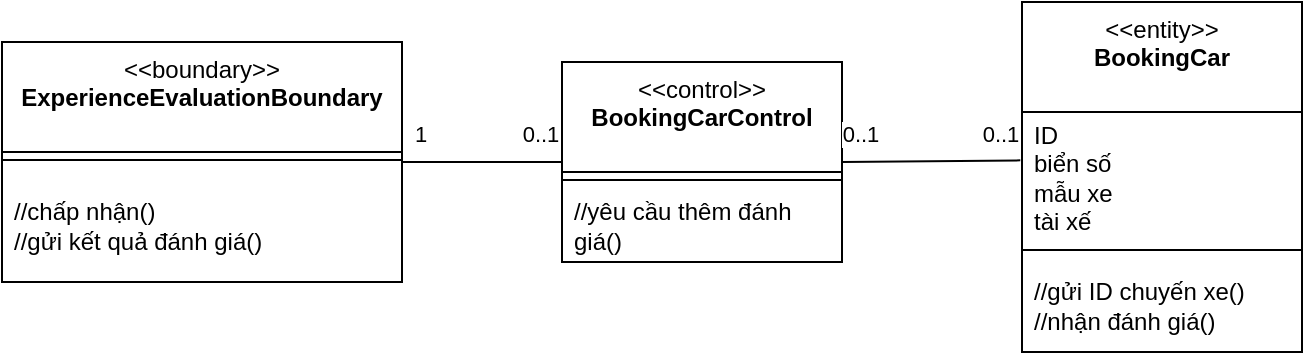 <mxfile version="24.2.2" type="github">
  <diagram name="Trang-1" id="LW98Dkfxkwu2BAPP_Cws">
    <mxGraphModel dx="1075" dy="435" grid="1" gridSize="10" guides="1" tooltips="1" connect="1" arrows="1" fold="1" page="1" pageScale="1" pageWidth="827" pageHeight="1169" math="0" shadow="0">
      <root>
        <mxCell id="0" />
        <mxCell id="1" parent="0" />
        <mxCell id="bn9pI4y0K-edtLlhM-9a-1" value="&amp;lt;&amp;lt;boundary&amp;gt;&amp;gt;&lt;br&gt;&lt;b&gt;ExperienceEvaluationBoundary&lt;/b&gt;" style="swimlane;fontStyle=0;align=center;verticalAlign=top;childLayout=stackLayout;horizontal=1;startSize=55;horizontalStack=0;resizeParent=1;resizeParentMax=0;resizeLast=0;collapsible=0;marginBottom=0;html=1;whiteSpace=wrap;" vertex="1" parent="1">
          <mxGeometry x="100" y="150" width="200" height="120" as="geometry" />
        </mxCell>
        <mxCell id="bn9pI4y0K-edtLlhM-9a-6" value="" style="line;strokeWidth=1;fillColor=none;align=left;verticalAlign=middle;spacingTop=-1;spacingLeft=3;spacingRight=3;rotatable=0;labelPosition=right;points=[];portConstraint=eastwest;" vertex="1" parent="bn9pI4y0K-edtLlhM-9a-1">
          <mxGeometry y="55" width="200" height="8" as="geometry" />
        </mxCell>
        <mxCell id="bn9pI4y0K-edtLlhM-9a-8" value="//chấp nhận()&lt;div&gt;//gửi kết quả đánh giá()&lt;/div&gt;" style="text;html=1;strokeColor=none;fillColor=none;align=left;verticalAlign=middle;spacingLeft=4;spacingRight=4;overflow=hidden;rotatable=0;points=[[0,0.5],[1,0.5]];portConstraint=eastwest;whiteSpace=wrap;" vertex="1" parent="bn9pI4y0K-edtLlhM-9a-1">
          <mxGeometry y="63" width="200" height="57" as="geometry" />
        </mxCell>
        <mxCell id="bn9pI4y0K-edtLlhM-9a-13" value="&amp;lt;&amp;lt;control&amp;gt;&amp;gt;&lt;br&gt;&lt;b&gt;BookingCarControl&lt;/b&gt;" style="swimlane;fontStyle=0;align=center;verticalAlign=top;childLayout=stackLayout;horizontal=1;startSize=55;horizontalStack=0;resizeParent=1;resizeParentMax=0;resizeLast=0;collapsible=0;marginBottom=0;html=1;whiteSpace=wrap;" vertex="1" parent="1">
          <mxGeometry x="380" y="160" width="140" height="100" as="geometry" />
        </mxCell>
        <mxCell id="bn9pI4y0K-edtLlhM-9a-14" value="" style="line;strokeWidth=1;fillColor=none;align=left;verticalAlign=middle;spacingTop=-1;spacingLeft=3;spacingRight=3;rotatable=0;labelPosition=right;points=[];portConstraint=eastwest;" vertex="1" parent="bn9pI4y0K-edtLlhM-9a-13">
          <mxGeometry y="55" width="140" height="8" as="geometry" />
        </mxCell>
        <mxCell id="bn9pI4y0K-edtLlhM-9a-16" value="//yêu cầu thêm đánh giá()" style="text;html=1;strokeColor=none;fillColor=none;align=left;verticalAlign=middle;spacingLeft=4;spacingRight=4;overflow=hidden;rotatable=0;points=[[0,0.5],[1,0.5]];portConstraint=eastwest;whiteSpace=wrap;" vertex="1" parent="bn9pI4y0K-edtLlhM-9a-13">
          <mxGeometry y="63" width="140" height="37" as="geometry" />
        </mxCell>
        <mxCell id="bn9pI4y0K-edtLlhM-9a-18" value="&amp;lt;&amp;lt;entity&amp;gt;&amp;gt;&lt;br&gt;&lt;b&gt;BookingCar&lt;/b&gt;" style="swimlane;fontStyle=0;align=center;verticalAlign=top;childLayout=stackLayout;horizontal=1;startSize=55;horizontalStack=0;resizeParent=1;resizeParentMax=0;resizeLast=0;collapsible=0;marginBottom=0;html=1;whiteSpace=wrap;" vertex="1" parent="1">
          <mxGeometry x="610" y="130" width="140" height="175" as="geometry" />
        </mxCell>
        <mxCell id="bn9pI4y0K-edtLlhM-9a-22" value="ID&lt;div&gt;biển số&lt;/div&gt;&lt;div&gt;mẫu xe&lt;/div&gt;&lt;div&gt;tài xế&lt;/div&gt;" style="text;html=1;strokeColor=none;fillColor=none;align=left;verticalAlign=middle;spacingLeft=4;spacingRight=4;overflow=hidden;rotatable=0;points=[[0,0.5],[1,0.5]];portConstraint=eastwest;whiteSpace=wrap;" vertex="1" parent="bn9pI4y0K-edtLlhM-9a-18">
          <mxGeometry y="55" width="140" height="65" as="geometry" />
        </mxCell>
        <mxCell id="bn9pI4y0K-edtLlhM-9a-23" value="" style="line;strokeWidth=1;fillColor=none;align=left;verticalAlign=middle;spacingTop=-1;spacingLeft=3;spacingRight=3;rotatable=0;labelPosition=right;points=[];portConstraint=eastwest;" vertex="1" parent="bn9pI4y0K-edtLlhM-9a-18">
          <mxGeometry y="120" width="140" height="8" as="geometry" />
        </mxCell>
        <mxCell id="bn9pI4y0K-edtLlhM-9a-25" value="//gửi ID chuyến xe()&lt;div&gt;//nhận đánh giá()&lt;/div&gt;" style="text;html=1;strokeColor=none;fillColor=none;align=left;verticalAlign=middle;spacingLeft=4;spacingRight=4;overflow=hidden;rotatable=0;points=[[0,0.5],[1,0.5]];portConstraint=eastwest;whiteSpace=wrap;" vertex="1" parent="bn9pI4y0K-edtLlhM-9a-18">
          <mxGeometry y="128" width="140" height="47" as="geometry" />
        </mxCell>
        <mxCell id="bn9pI4y0K-edtLlhM-9a-27" value="" style="endArrow=none;html=1;rounded=0;entryX=0;entryY=0.5;entryDx=0;entryDy=0;exitX=1;exitY=0.5;exitDx=0;exitDy=0;" edge="1" parent="1" source="bn9pI4y0K-edtLlhM-9a-1" target="bn9pI4y0K-edtLlhM-9a-13">
          <mxGeometry width="50" height="50" relative="1" as="geometry">
            <mxPoint x="390" y="300" as="sourcePoint" />
            <mxPoint x="440" y="250" as="targetPoint" />
          </mxGeometry>
        </mxCell>
        <mxCell id="bn9pI4y0K-edtLlhM-9a-28" value="" style="endArrow=none;html=1;rounded=0;entryX=-0.006;entryY=0.372;entryDx=0;entryDy=0;entryPerimeter=0;exitX=1;exitY=0.5;exitDx=0;exitDy=0;" edge="1" parent="1" source="bn9pI4y0K-edtLlhM-9a-13" target="bn9pI4y0K-edtLlhM-9a-22">
          <mxGeometry width="50" height="50" relative="1" as="geometry">
            <mxPoint x="530" y="218.69" as="sourcePoint" />
            <mxPoint x="620" y="216.31" as="targetPoint" />
          </mxGeometry>
        </mxCell>
        <mxCell id="bn9pI4y0K-edtLlhM-9a-30" value="0..1" style="edgeLabel;html=1;align=center;verticalAlign=middle;resizable=0;points=[];rotation=0;" vertex="1" connectable="0" parent="1">
          <mxGeometry x="350" y="210" as="geometry">
            <mxPoint x="19" y="-14" as="offset" />
          </mxGeometry>
        </mxCell>
        <mxCell id="bn9pI4y0K-edtLlhM-9a-33" value="1" style="edgeLabel;html=1;align=center;verticalAlign=middle;resizable=0;points=[];rotation=0;" vertex="1" connectable="0" parent="1">
          <mxGeometry x="290" y="210" as="geometry">
            <mxPoint x="19" y="-14" as="offset" />
          </mxGeometry>
        </mxCell>
        <mxCell id="bn9pI4y0K-edtLlhM-9a-34" value="0..1" style="edgeLabel;html=1;align=center;verticalAlign=middle;resizable=0;points=[];rotation=0;" vertex="1" connectable="0" parent="1">
          <mxGeometry x="510" y="210" as="geometry">
            <mxPoint x="19" y="-14" as="offset" />
          </mxGeometry>
        </mxCell>
        <mxCell id="bn9pI4y0K-edtLlhM-9a-36" value="0..1" style="edgeLabel;html=1;align=center;verticalAlign=middle;resizable=0;points=[];rotation=0;" vertex="1" connectable="0" parent="1">
          <mxGeometry x="580" y="210" as="geometry">
            <mxPoint x="19" y="-14" as="offset" />
          </mxGeometry>
        </mxCell>
      </root>
    </mxGraphModel>
  </diagram>
</mxfile>
